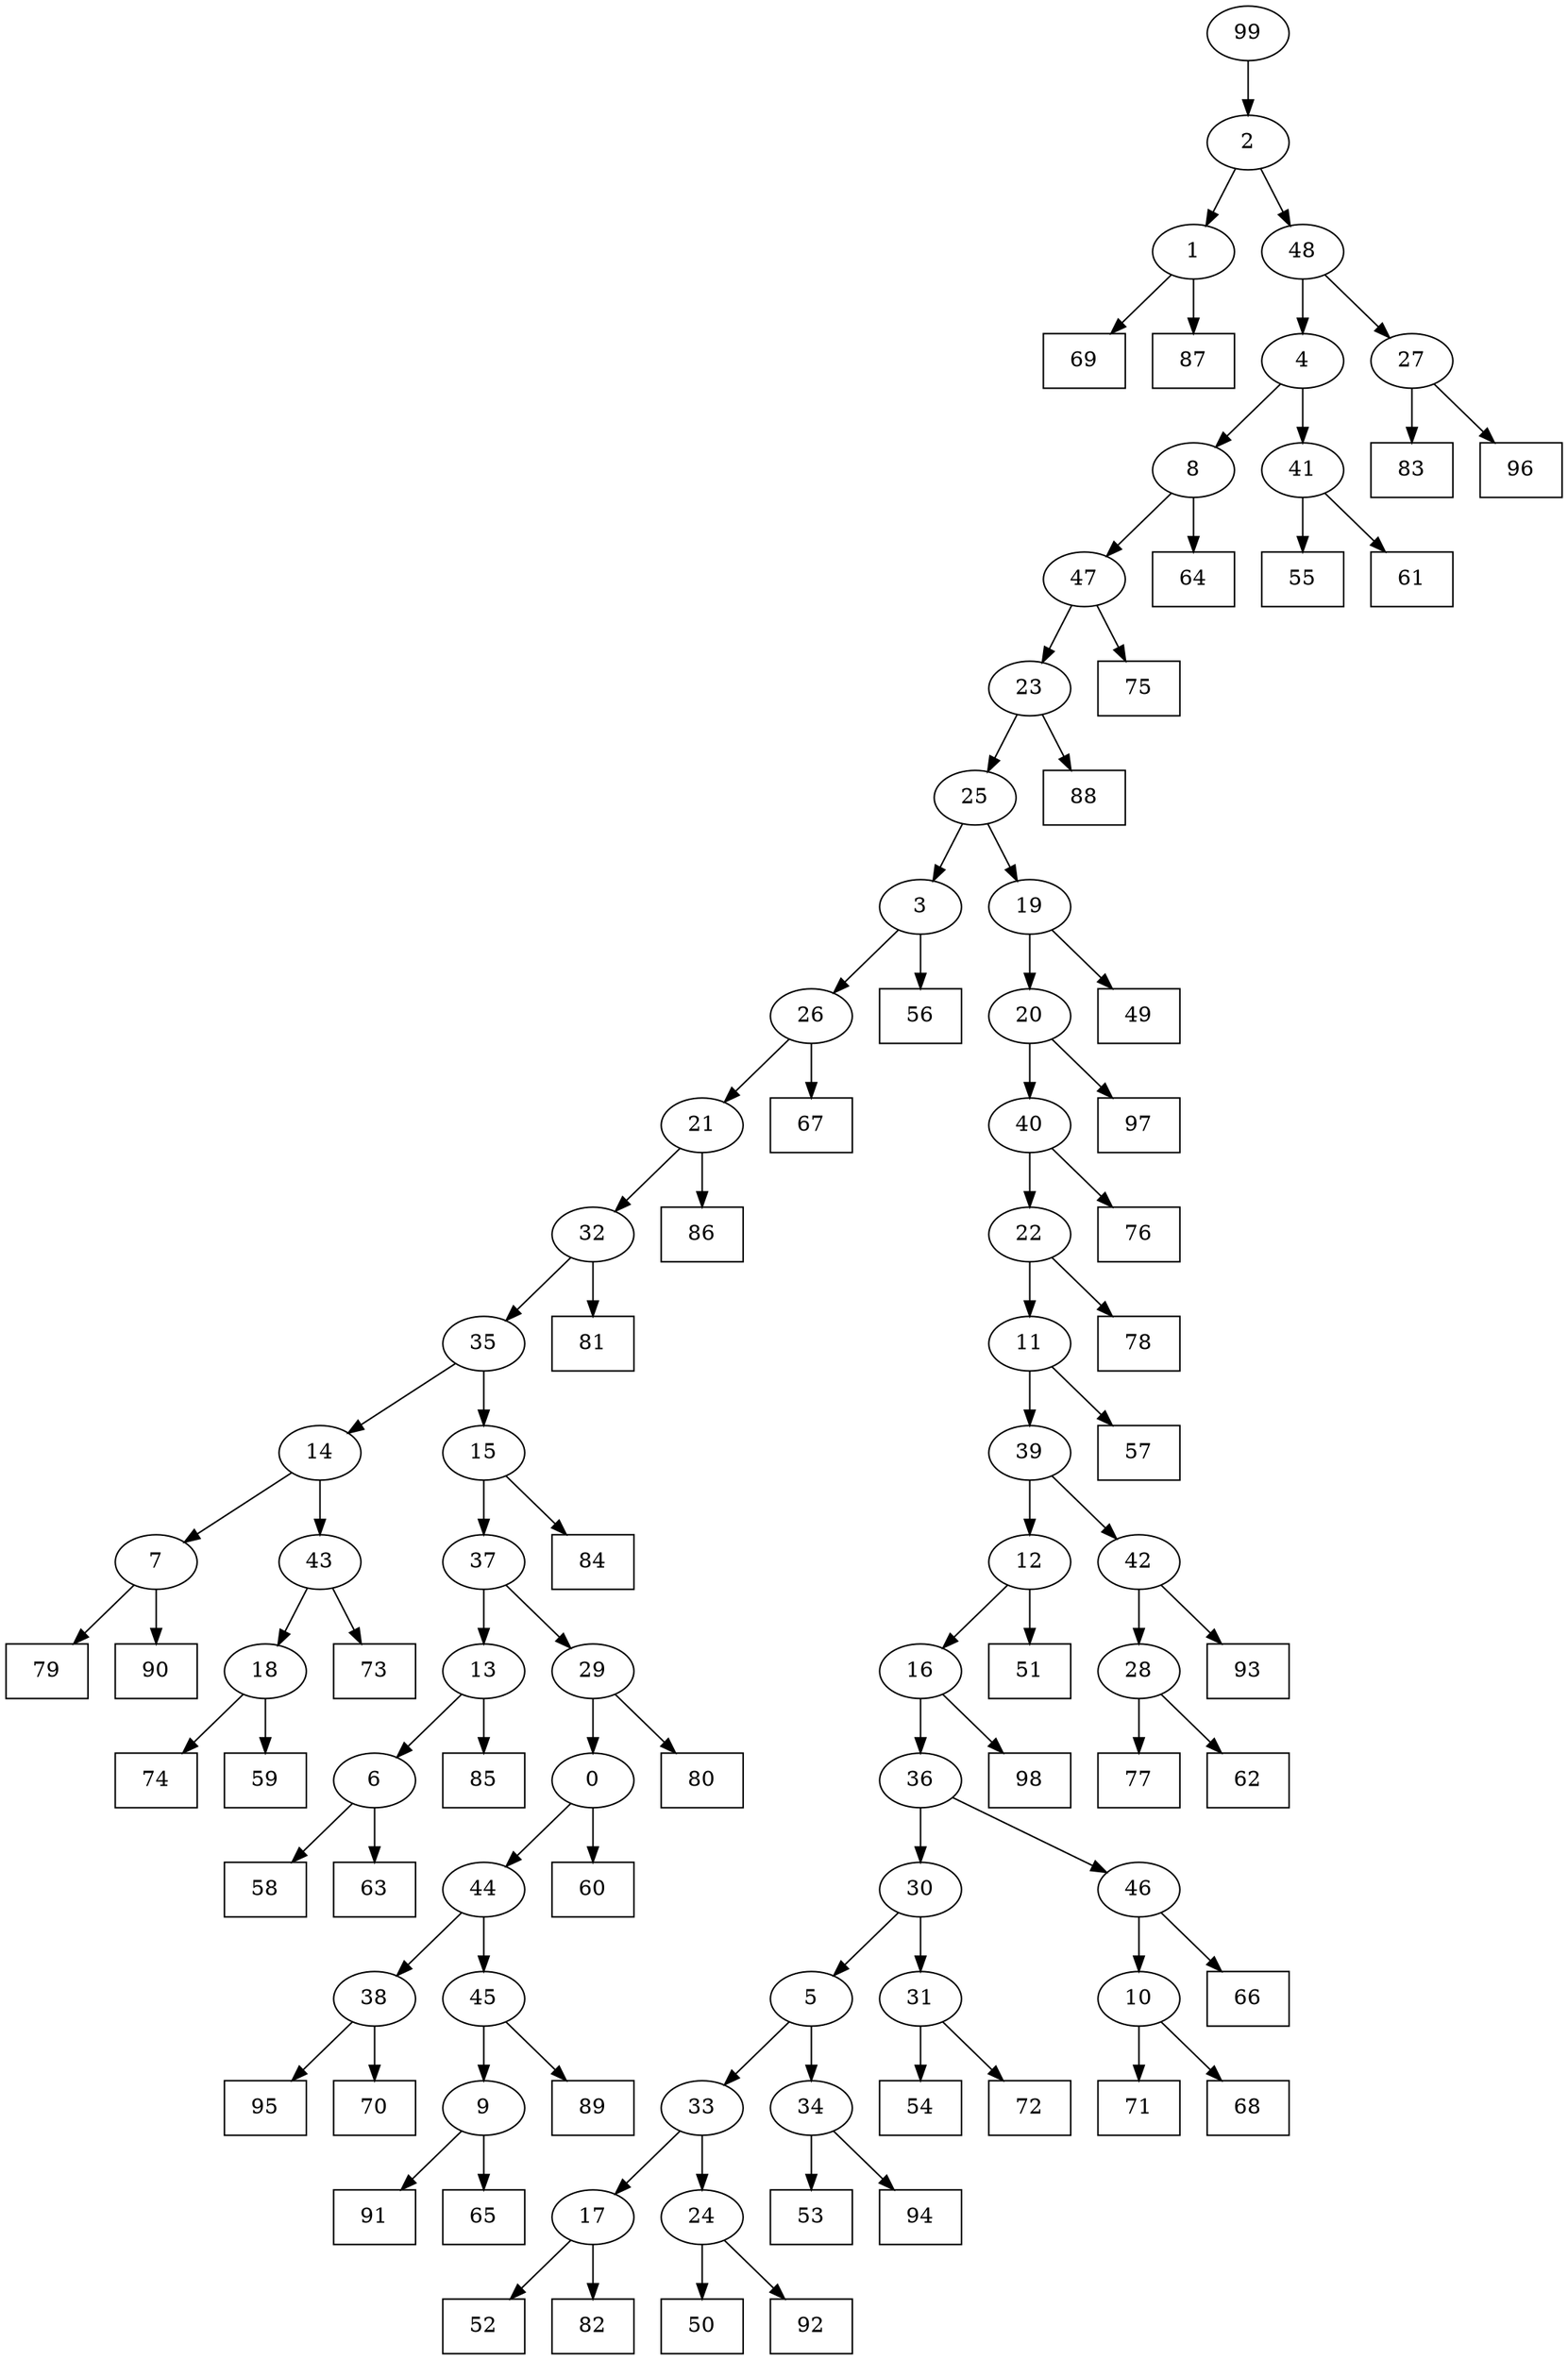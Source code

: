 digraph G {
0[label="0"];
1[label="1"];
2[label="2"];
3[label="3"];
4[label="4"];
5[label="5"];
6[label="6"];
7[label="7"];
8[label="8"];
9[label="9"];
10[label="10"];
11[label="11"];
12[label="12"];
13[label="13"];
14[label="14"];
15[label="15"];
16[label="16"];
17[label="17"];
18[label="18"];
19[label="19"];
20[label="20"];
21[label="21"];
22[label="22"];
23[label="23"];
24[label="24"];
25[label="25"];
26[label="26"];
27[label="27"];
28[label="28"];
29[label="29"];
30[label="30"];
31[label="31"];
32[label="32"];
33[label="33"];
34[label="34"];
35[label="35"];
36[label="36"];
37[label="37"];
38[label="38"];
39[label="39"];
40[label="40"];
41[label="41"];
42[label="42"];
43[label="43"];
44[label="44"];
45[label="45"];
46[label="46"];
47[label="47"];
48[label="48"];
49[shape=box,label="54"];
50[shape=box,label="53"];
51[shape=box,label="89"];
52[shape=box,label="98"];
53[shape=box,label="58"];
54[shape=box,label="93"];
55[shape=box,label="77"];
56[shape=box,label="95"];
57[shape=box,label="71"];
58[shape=box,label="85"];
59[shape=box,label="73"];
60[shape=box,label="74"];
61[shape=box,label="62"];
62[shape=box,label="84"];
63[shape=box,label="66"];
64[shape=box,label="94"];
65[shape=box,label="91"];
66[shape=box,label="86"];
67[shape=box,label="65"];
68[shape=box,label="50"];
69[shape=box,label="63"];
70[shape=box,label="83"];
71[shape=box,label="78"];
72[shape=box,label="97"];
73[shape=box,label="56"];
74[shape=box,label="67"];
75[shape=box,label="51"];
76[shape=box,label="88"];
77[shape=box,label="79"];
78[shape=box,label="75"];
79[shape=box,label="68"];
80[shape=box,label="55"];
81[shape=box,label="61"];
82[shape=box,label="70"];
83[shape=box,label="92"];
84[shape=box,label="64"];
85[shape=box,label="80"];
86[shape=box,label="60"];
87[shape=box,label="52"];
88[shape=box,label="69"];
89[shape=box,label="76"];
90[shape=box,label="72"];
91[shape=box,label="90"];
92[shape=box,label="59"];
93[shape=box,label="57"];
94[shape=box,label="82"];
95[shape=box,label="81"];
96[shape=box,label="49"];
97[shape=box,label="87"];
98[shape=box,label="96"];
99[label="99"];
42->54 ;
39->42 ;
7->77 ;
28->61 ;
0->44 ;
0->86 ;
9->65 ;
20->72 ;
15->62 ;
22->71 ;
36->46 ;
1->88 ;
46->63 ;
43->59 ;
38->82 ;
18->60 ;
16->52 ;
29->0 ;
21->32 ;
34->64 ;
35->15 ;
6->69 ;
5->34 ;
34->50 ;
3->26 ;
27->70 ;
44->38 ;
38->56 ;
32->95 ;
43->18 ;
18->92 ;
23->76 ;
31->49 ;
14->7 ;
13->58 ;
15->37 ;
26->21 ;
7->91 ;
17->94 ;
23->25 ;
44->45 ;
37->29 ;
29->85 ;
6->53 ;
11->93 ;
37->13 ;
13->6 ;
24->83 ;
11->39 ;
99->2 ;
33->24 ;
45->51 ;
47->23 ;
17->87 ;
12->16 ;
2->1 ;
48->4 ;
4->8 ;
8->84 ;
2->48 ;
31->90 ;
48->27 ;
27->98 ;
26->74 ;
47->78 ;
16->36 ;
19->20 ;
20->40 ;
1->97 ;
5->33 ;
33->17 ;
24->68 ;
42->28 ;
28->55 ;
10->79 ;
25->3 ;
9->67 ;
46->10 ;
10->57 ;
30->31 ;
40->22 ;
22->11 ;
3->73 ;
25->19 ;
19->96 ;
14->43 ;
8->47 ;
32->35 ;
35->14 ;
45->9 ;
36->30 ;
30->5 ;
41->80 ;
21->66 ;
39->12 ;
12->75 ;
40->89 ;
4->41 ;
41->81 ;
}
